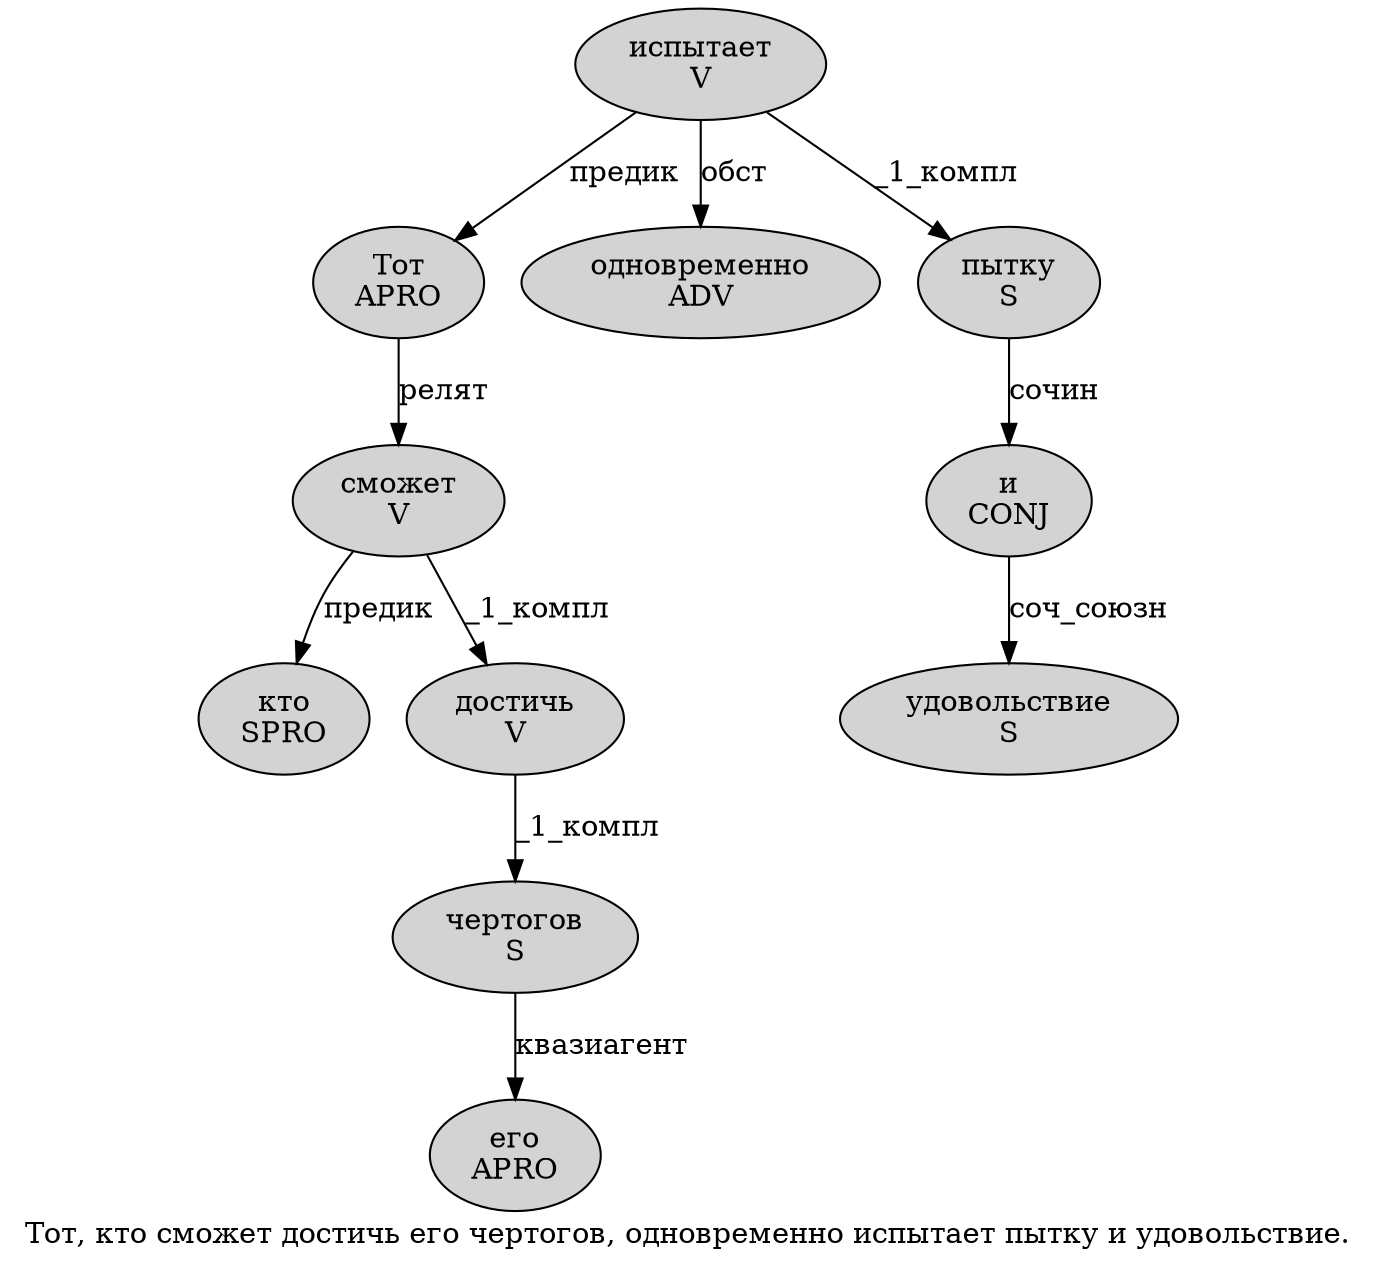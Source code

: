 digraph SENTENCE_2994 {
	graph [label="Тот, кто сможет достичь его чертогов, одновременно испытает пытку и удовольствие."]
	node [style=filled]
		0 [label="Тот
APRO" color="" fillcolor=lightgray penwidth=1 shape=ellipse]
		2 [label="кто
SPRO" color="" fillcolor=lightgray penwidth=1 shape=ellipse]
		3 [label="сможет
V" color="" fillcolor=lightgray penwidth=1 shape=ellipse]
		4 [label="достичь
V" color="" fillcolor=lightgray penwidth=1 shape=ellipse]
		5 [label="его
APRO" color="" fillcolor=lightgray penwidth=1 shape=ellipse]
		6 [label="чертогов
S" color="" fillcolor=lightgray penwidth=1 shape=ellipse]
		8 [label="одновременно
ADV" color="" fillcolor=lightgray penwidth=1 shape=ellipse]
		9 [label="испытает
V" color="" fillcolor=lightgray penwidth=1 shape=ellipse]
		10 [label="пытку
S" color="" fillcolor=lightgray penwidth=1 shape=ellipse]
		11 [label="и
CONJ" color="" fillcolor=lightgray penwidth=1 shape=ellipse]
		12 [label="удовольствие
S" color="" fillcolor=lightgray penwidth=1 shape=ellipse]
			10 -> 11 [label="сочин"]
			4 -> 6 [label="_1_компл"]
			0 -> 3 [label="релят"]
			6 -> 5 [label="квазиагент"]
			3 -> 2 [label="предик"]
			3 -> 4 [label="_1_компл"]
			11 -> 12 [label="соч_союзн"]
			9 -> 0 [label="предик"]
			9 -> 8 [label="обст"]
			9 -> 10 [label="_1_компл"]
}
